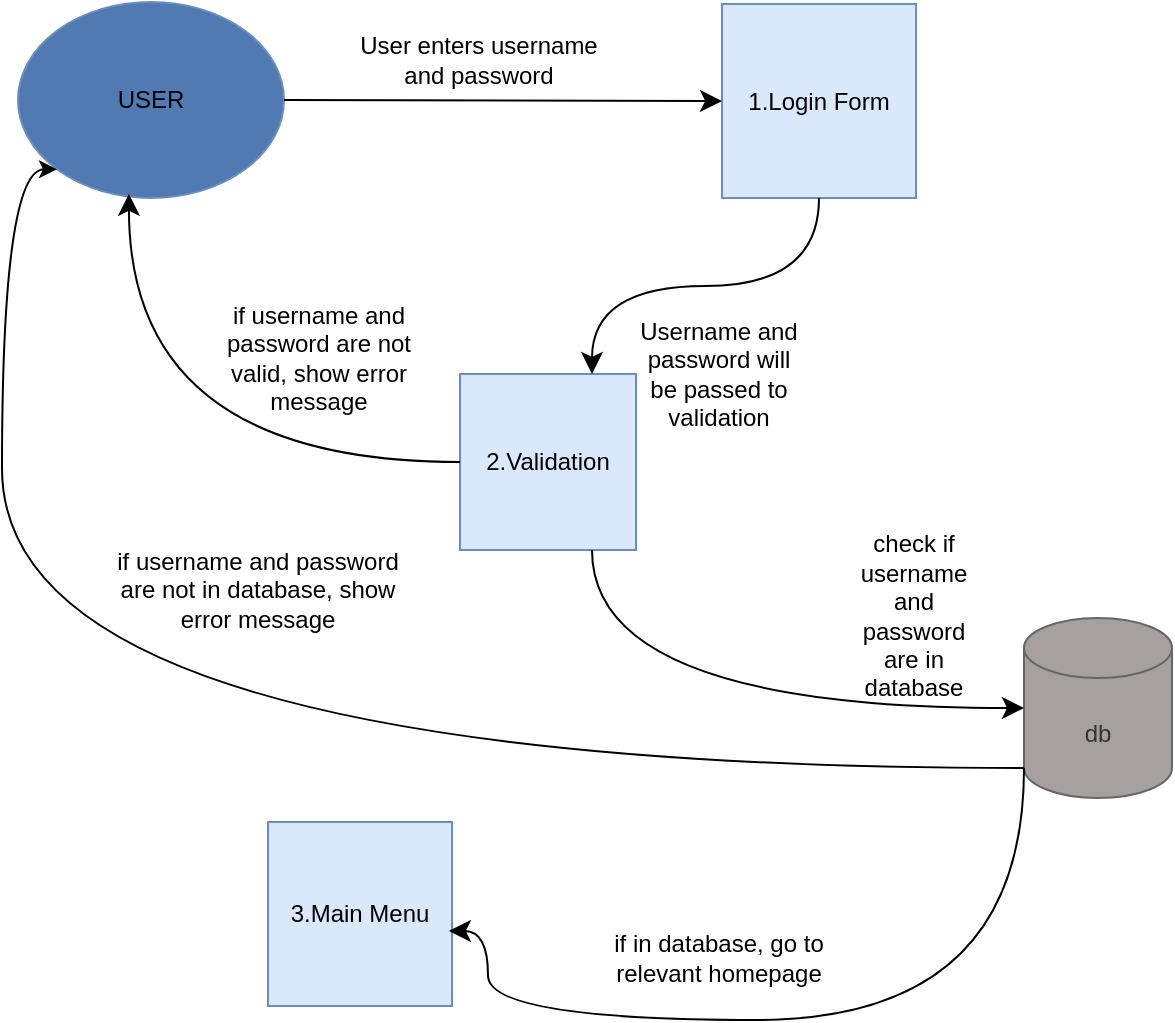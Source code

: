 <mxfile version="26.1.0">
  <diagram name="Page-1" id="C65WgU7eFJkxnZXMLSL0">
    <mxGraphModel dx="1826" dy="781" grid="0" gridSize="10" guides="1" tooltips="1" connect="1" arrows="1" fold="1" page="0" pageScale="1" pageWidth="827" pageHeight="1169" math="0" shadow="0">
      <root>
        <mxCell id="0" />
        <mxCell id="1" parent="0" />
        <mxCell id="GhgLxB7JcLN1L63gFOjz-1" value="USER" style="ellipse;whiteSpace=wrap;html=1;fillColor=light-dark(#517ab3, #1d293b);strokeColor=#6c8ebf;" parent="1" vertex="1">
          <mxGeometry x="-169" y="180" width="133" height="98" as="geometry" />
        </mxCell>
        <mxCell id="GhgLxB7JcLN1L63gFOjz-2" value="2.Validation" style="whiteSpace=wrap;html=1;aspect=fixed;fillColor=#dae8fc;strokeColor=#6c8ebf;" parent="1" vertex="1">
          <mxGeometry x="52" y="366" width="88" height="88" as="geometry" />
        </mxCell>
        <mxCell id="GhgLxB7JcLN1L63gFOjz-3" value="1.Login Form" style="whiteSpace=wrap;html=1;aspect=fixed;fillColor=#dae8fc;strokeColor=#6c8ebf;" parent="1" vertex="1">
          <mxGeometry x="183" y="181" width="97" height="97" as="geometry" />
        </mxCell>
        <mxCell id="GhgLxB7JcLN1L63gFOjz-4" value="3.Main Menu" style="whiteSpace=wrap;html=1;aspect=fixed;fillColor=#dae8fc;strokeColor=#6c8ebf;" parent="1" vertex="1">
          <mxGeometry x="-44" y="590" width="92" height="92" as="geometry" />
        </mxCell>
        <mxCell id="GhgLxB7JcLN1L63gFOjz-5" value="db" style="shape=cylinder3;whiteSpace=wrap;html=1;boundedLbl=1;backgroundOutline=1;size=15;fillColor=light-dark(#a6a0a0, #1a1a1a);fontColor=#333333;strokeColor=#666666;" parent="1" vertex="1">
          <mxGeometry x="334" y="488" width="74" height="90" as="geometry" />
        </mxCell>
        <mxCell id="GhgLxB7JcLN1L63gFOjz-6" value="" style="curved=1;endArrow=classic;html=1;rounded=0;fontSize=12;startSize=8;endSize=8;entryX=0;entryY=0.5;entryDx=0;entryDy=0;exitX=1;exitY=0.5;exitDx=0;exitDy=0;edgeStyle=orthogonalEdgeStyle;" parent="1" source="GhgLxB7JcLN1L63gFOjz-1" target="GhgLxB7JcLN1L63gFOjz-3" edge="1">
          <mxGeometry width="50" height="50" relative="1" as="geometry">
            <mxPoint x="118" y="404" as="sourcePoint" />
            <mxPoint x="168" y="354" as="targetPoint" />
          </mxGeometry>
        </mxCell>
        <mxCell id="GhgLxB7JcLN1L63gFOjz-7" value="" style="curved=1;endArrow=classic;html=1;rounded=0;fontSize=12;startSize=8;endSize=8;entryX=0.75;entryY=0;entryDx=0;entryDy=0;exitX=0.5;exitY=1;exitDx=0;exitDy=0;edgeStyle=orthogonalEdgeStyle;" parent="1" source="GhgLxB7JcLN1L63gFOjz-3" target="GhgLxB7JcLN1L63gFOjz-2" edge="1">
          <mxGeometry width="50" height="50" relative="1" as="geometry">
            <mxPoint x="118" y="404" as="sourcePoint" />
            <mxPoint x="168" y="354" as="targetPoint" />
          </mxGeometry>
        </mxCell>
        <mxCell id="GhgLxB7JcLN1L63gFOjz-9" value="" style="curved=1;endArrow=classic;html=1;rounded=0;fontSize=12;startSize=8;endSize=8;entryX=0;entryY=0.5;entryDx=0;entryDy=0;entryPerimeter=0;exitX=0.75;exitY=1;exitDx=0;exitDy=0;edgeStyle=orthogonalEdgeStyle;" parent="1" source="GhgLxB7JcLN1L63gFOjz-2" target="GhgLxB7JcLN1L63gFOjz-5" edge="1">
          <mxGeometry width="50" height="50" relative="1" as="geometry">
            <mxPoint x="118" y="404" as="sourcePoint" />
            <mxPoint x="168" y="354" as="targetPoint" />
          </mxGeometry>
        </mxCell>
        <mxCell id="GhgLxB7JcLN1L63gFOjz-10" value="" style="curved=1;endArrow=classic;html=1;rounded=0;fontSize=12;startSize=8;endSize=8;entryX=0.983;entryY=0.592;entryDx=0;entryDy=0;entryPerimeter=0;exitX=0;exitY=1;exitDx=0;exitDy=-15;edgeStyle=orthogonalEdgeStyle;exitPerimeter=0;" parent="1" source="GhgLxB7JcLN1L63gFOjz-5" target="GhgLxB7JcLN1L63gFOjz-4" edge="1">
          <mxGeometry width="50" height="50" relative="1" as="geometry">
            <mxPoint x="118" y="404" as="sourcePoint" />
            <mxPoint x="168" y="354" as="targetPoint" />
            <Array as="points">
              <mxPoint x="334" y="689" />
              <mxPoint x="66" y="689" />
            </Array>
          </mxGeometry>
        </mxCell>
        <mxCell id="GhgLxB7JcLN1L63gFOjz-11" value="" style="curved=1;endArrow=classic;html=1;rounded=0;fontSize=12;startSize=8;endSize=8;exitX=0;exitY=0.5;exitDx=0;exitDy=0;edgeStyle=orthogonalEdgeStyle;entryX=0.417;entryY=0.979;entryDx=0;entryDy=0;entryPerimeter=0;" parent="1" source="GhgLxB7JcLN1L63gFOjz-2" target="GhgLxB7JcLN1L63gFOjz-1" edge="1">
          <mxGeometry width="50" height="50" relative="1" as="geometry">
            <mxPoint x="38" y="384" as="sourcePoint" />
            <mxPoint x="-100" y="274" as="targetPoint" />
          </mxGeometry>
        </mxCell>
        <mxCell id="GhgLxB7JcLN1L63gFOjz-12" value="User enters username and password" style="text;html=1;align=center;verticalAlign=middle;whiteSpace=wrap;rounded=0;" parent="1" vertex="1">
          <mxGeometry x="-9" y="196" width="141" height="25" as="geometry" />
        </mxCell>
        <mxCell id="GhgLxB7JcLN1L63gFOjz-14" value="Username and password will be passed to validation" style="text;html=1;align=center;verticalAlign=middle;whiteSpace=wrap;rounded=0;" parent="1" vertex="1">
          <mxGeometry x="140" y="342" width="83" height="47" as="geometry" />
        </mxCell>
        <mxCell id="GhgLxB7JcLN1L63gFOjz-17" value="if username and password are not valid, show error message" style="text;html=1;align=center;verticalAlign=middle;whiteSpace=wrap;rounded=0;" parent="1" vertex="1">
          <mxGeometry x="-71" y="342" width="105" height="31" as="geometry" />
        </mxCell>
        <mxCell id="WddCqJ1PvD1vVZWkjV-c-1" value="check if username and password are in database" style="text;html=1;align=center;verticalAlign=middle;whiteSpace=wrap;rounded=0;" parent="1" vertex="1">
          <mxGeometry x="249" y="472" width="60" height="30" as="geometry" />
        </mxCell>
        <mxCell id="WddCqJ1PvD1vVZWkjV-c-2" value="if in database, go to relevant homepage" style="text;html=1;align=center;verticalAlign=middle;whiteSpace=wrap;rounded=0;" parent="1" vertex="1">
          <mxGeometry x="125" y="639" width="113" height="37" as="geometry" />
        </mxCell>
        <mxCell id="e58gCShJqLEBkE4O4ZD4-2" value="" style="curved=1;endArrow=classic;html=1;rounded=0;entryX=0;entryY=1;entryDx=0;entryDy=0;edgeStyle=orthogonalEdgeStyle;exitX=0;exitY=1;exitDx=0;exitDy=-15;exitPerimeter=0;" edge="1" parent="1" source="GhgLxB7JcLN1L63gFOjz-5" target="GhgLxB7JcLN1L63gFOjz-1">
          <mxGeometry width="50" height="50" relative="1" as="geometry">
            <mxPoint x="114" y="565" as="sourcePoint" />
            <mxPoint x="164" y="515" as="targetPoint" />
            <Array as="points">
              <mxPoint x="-177" y="563" />
              <mxPoint x="-177" y="264" />
            </Array>
          </mxGeometry>
        </mxCell>
        <mxCell id="e58gCShJqLEBkE4O4ZD4-3" value="if username and password are not in database, show error message" style="text;html=1;align=center;verticalAlign=middle;whiteSpace=wrap;rounded=0;rotation=0;" vertex="1" parent="1">
          <mxGeometry x="-126" y="458" width="154" height="32" as="geometry" />
        </mxCell>
      </root>
    </mxGraphModel>
  </diagram>
</mxfile>
